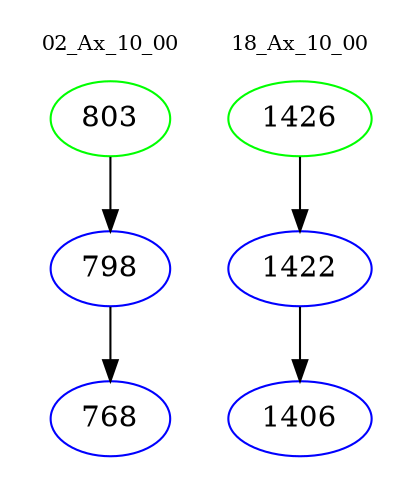digraph{
subgraph cluster_0 {
color = white
label = "02_Ax_10_00";
fontsize=10;
T0_803 [label="803", color="green"]
T0_803 -> T0_798 [color="black"]
T0_798 [label="798", color="blue"]
T0_798 -> T0_768 [color="black"]
T0_768 [label="768", color="blue"]
}
subgraph cluster_1 {
color = white
label = "18_Ax_10_00";
fontsize=10;
T1_1426 [label="1426", color="green"]
T1_1426 -> T1_1422 [color="black"]
T1_1422 [label="1422", color="blue"]
T1_1422 -> T1_1406 [color="black"]
T1_1406 [label="1406", color="blue"]
}
}
